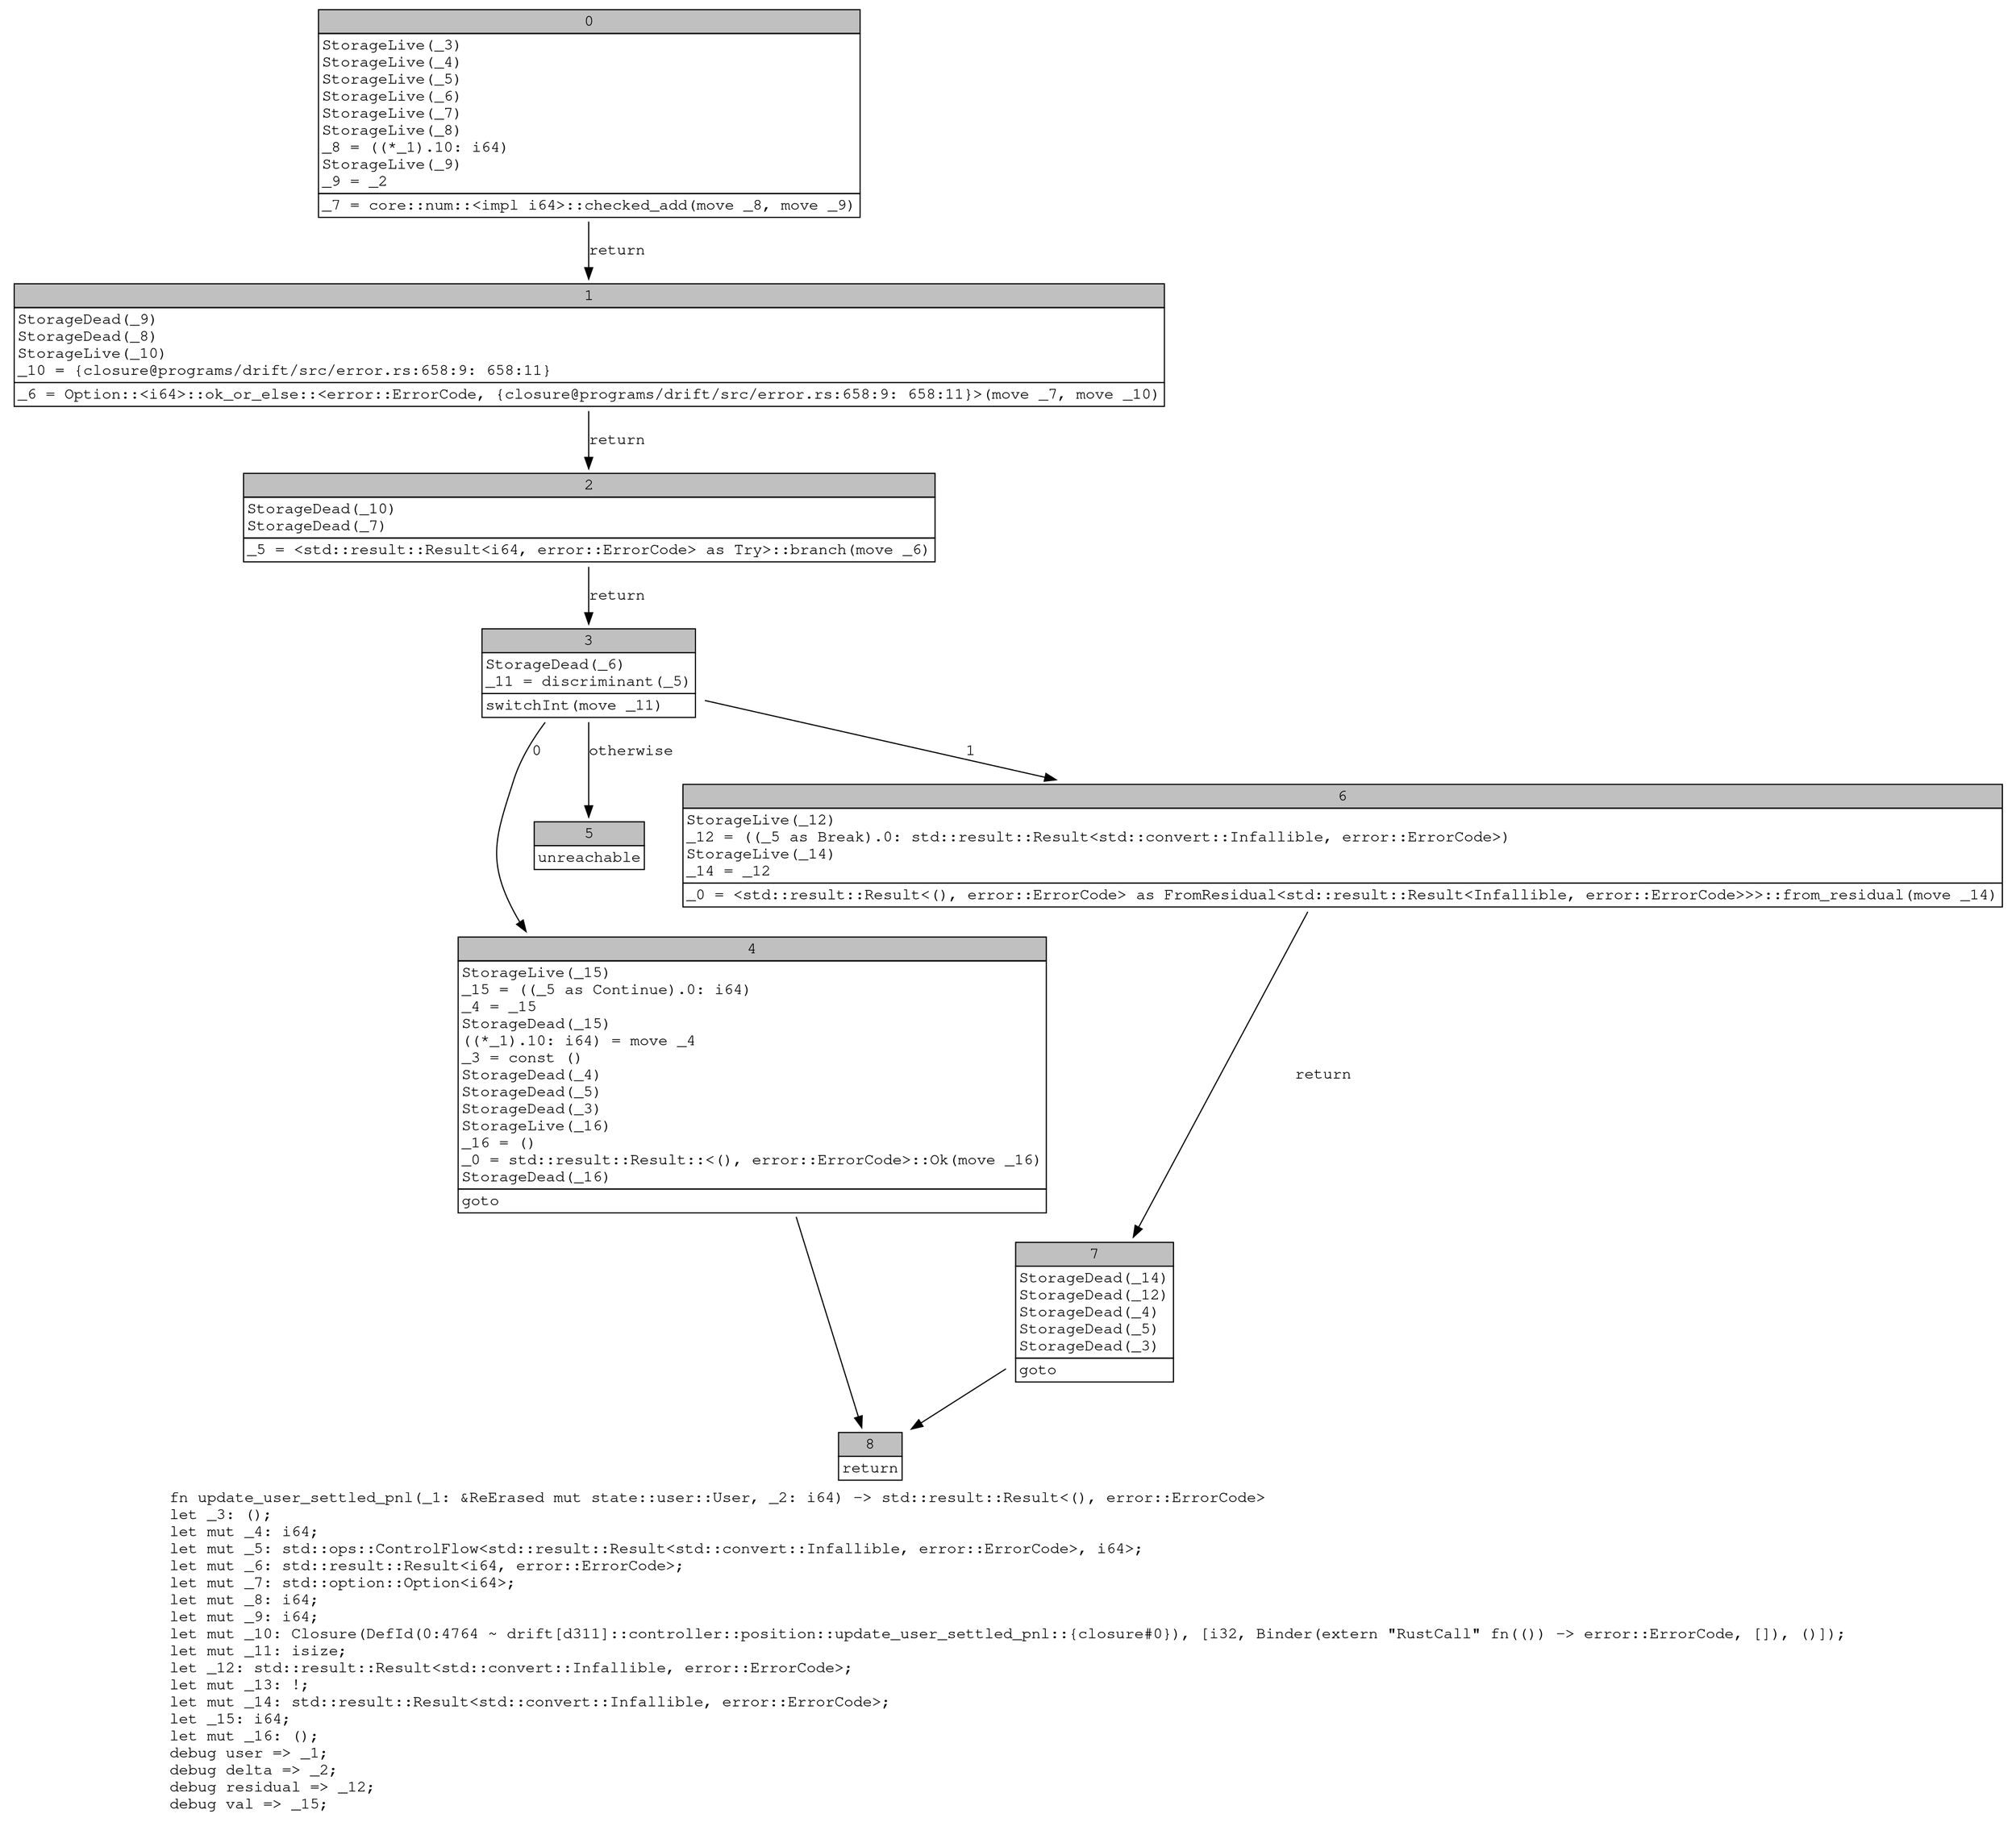 digraph Mir_0_693 {
    graph [fontname="Courier, monospace"];
    node [fontname="Courier, monospace"];
    edge [fontname="Courier, monospace"];
    label=<fn update_user_settled_pnl(_1: &amp;ReErased mut state::user::User, _2: i64) -&gt; std::result::Result&lt;(), error::ErrorCode&gt;<br align="left"/>let _3: ();<br align="left"/>let mut _4: i64;<br align="left"/>let mut _5: std::ops::ControlFlow&lt;std::result::Result&lt;std::convert::Infallible, error::ErrorCode&gt;, i64&gt;;<br align="left"/>let mut _6: std::result::Result&lt;i64, error::ErrorCode&gt;;<br align="left"/>let mut _7: std::option::Option&lt;i64&gt;;<br align="left"/>let mut _8: i64;<br align="left"/>let mut _9: i64;<br align="left"/>let mut _10: Closure(DefId(0:4764 ~ drift[d311]::controller::position::update_user_settled_pnl::{closure#0}), [i32, Binder(extern &quot;RustCall&quot; fn(()) -&gt; error::ErrorCode, []), ()]);<br align="left"/>let mut _11: isize;<br align="left"/>let _12: std::result::Result&lt;std::convert::Infallible, error::ErrorCode&gt;;<br align="left"/>let mut _13: !;<br align="left"/>let mut _14: std::result::Result&lt;std::convert::Infallible, error::ErrorCode&gt;;<br align="left"/>let _15: i64;<br align="left"/>let mut _16: ();<br align="left"/>debug user =&gt; _1;<br align="left"/>debug delta =&gt; _2;<br align="left"/>debug residual =&gt; _12;<br align="left"/>debug val =&gt; _15;<br align="left"/>>;
    bb0__0_693 [shape="none", label=<<table border="0" cellborder="1" cellspacing="0"><tr><td bgcolor="gray" align="center" colspan="1">0</td></tr><tr><td align="left" balign="left">StorageLive(_3)<br/>StorageLive(_4)<br/>StorageLive(_5)<br/>StorageLive(_6)<br/>StorageLive(_7)<br/>StorageLive(_8)<br/>_8 = ((*_1).10: i64)<br/>StorageLive(_9)<br/>_9 = _2<br/></td></tr><tr><td align="left">_7 = core::num::&lt;impl i64&gt;::checked_add(move _8, move _9)</td></tr></table>>];
    bb1__0_693 [shape="none", label=<<table border="0" cellborder="1" cellspacing="0"><tr><td bgcolor="gray" align="center" colspan="1">1</td></tr><tr><td align="left" balign="left">StorageDead(_9)<br/>StorageDead(_8)<br/>StorageLive(_10)<br/>_10 = {closure@programs/drift/src/error.rs:658:9: 658:11}<br/></td></tr><tr><td align="left">_6 = Option::&lt;i64&gt;::ok_or_else::&lt;error::ErrorCode, {closure@programs/drift/src/error.rs:658:9: 658:11}&gt;(move _7, move _10)</td></tr></table>>];
    bb2__0_693 [shape="none", label=<<table border="0" cellborder="1" cellspacing="0"><tr><td bgcolor="gray" align="center" colspan="1">2</td></tr><tr><td align="left" balign="left">StorageDead(_10)<br/>StorageDead(_7)<br/></td></tr><tr><td align="left">_5 = &lt;std::result::Result&lt;i64, error::ErrorCode&gt; as Try&gt;::branch(move _6)</td></tr></table>>];
    bb3__0_693 [shape="none", label=<<table border="0" cellborder="1" cellspacing="0"><tr><td bgcolor="gray" align="center" colspan="1">3</td></tr><tr><td align="left" balign="left">StorageDead(_6)<br/>_11 = discriminant(_5)<br/></td></tr><tr><td align="left">switchInt(move _11)</td></tr></table>>];
    bb4__0_693 [shape="none", label=<<table border="0" cellborder="1" cellspacing="0"><tr><td bgcolor="gray" align="center" colspan="1">4</td></tr><tr><td align="left" balign="left">StorageLive(_15)<br/>_15 = ((_5 as Continue).0: i64)<br/>_4 = _15<br/>StorageDead(_15)<br/>((*_1).10: i64) = move _4<br/>_3 = const ()<br/>StorageDead(_4)<br/>StorageDead(_5)<br/>StorageDead(_3)<br/>StorageLive(_16)<br/>_16 = ()<br/>_0 = std::result::Result::&lt;(), error::ErrorCode&gt;::Ok(move _16)<br/>StorageDead(_16)<br/></td></tr><tr><td align="left">goto</td></tr></table>>];
    bb5__0_693 [shape="none", label=<<table border="0" cellborder="1" cellspacing="0"><tr><td bgcolor="gray" align="center" colspan="1">5</td></tr><tr><td align="left">unreachable</td></tr></table>>];
    bb6__0_693 [shape="none", label=<<table border="0" cellborder="1" cellspacing="0"><tr><td bgcolor="gray" align="center" colspan="1">6</td></tr><tr><td align="left" balign="left">StorageLive(_12)<br/>_12 = ((_5 as Break).0: std::result::Result&lt;std::convert::Infallible, error::ErrorCode&gt;)<br/>StorageLive(_14)<br/>_14 = _12<br/></td></tr><tr><td align="left">_0 = &lt;std::result::Result&lt;(), error::ErrorCode&gt; as FromResidual&lt;std::result::Result&lt;Infallible, error::ErrorCode&gt;&gt;&gt;::from_residual(move _14)</td></tr></table>>];
    bb7__0_693 [shape="none", label=<<table border="0" cellborder="1" cellspacing="0"><tr><td bgcolor="gray" align="center" colspan="1">7</td></tr><tr><td align="left" balign="left">StorageDead(_14)<br/>StorageDead(_12)<br/>StorageDead(_4)<br/>StorageDead(_5)<br/>StorageDead(_3)<br/></td></tr><tr><td align="left">goto</td></tr></table>>];
    bb8__0_693 [shape="none", label=<<table border="0" cellborder="1" cellspacing="0"><tr><td bgcolor="gray" align="center" colspan="1">8</td></tr><tr><td align="left">return</td></tr></table>>];
    bb0__0_693 -> bb1__0_693 [label="return"];
    bb1__0_693 -> bb2__0_693 [label="return"];
    bb2__0_693 -> bb3__0_693 [label="return"];
    bb3__0_693 -> bb4__0_693 [label="0"];
    bb3__0_693 -> bb6__0_693 [label="1"];
    bb3__0_693 -> bb5__0_693 [label="otherwise"];
    bb4__0_693 -> bb8__0_693 [label=""];
    bb6__0_693 -> bb7__0_693 [label="return"];
    bb7__0_693 -> bb8__0_693 [label=""];
}
